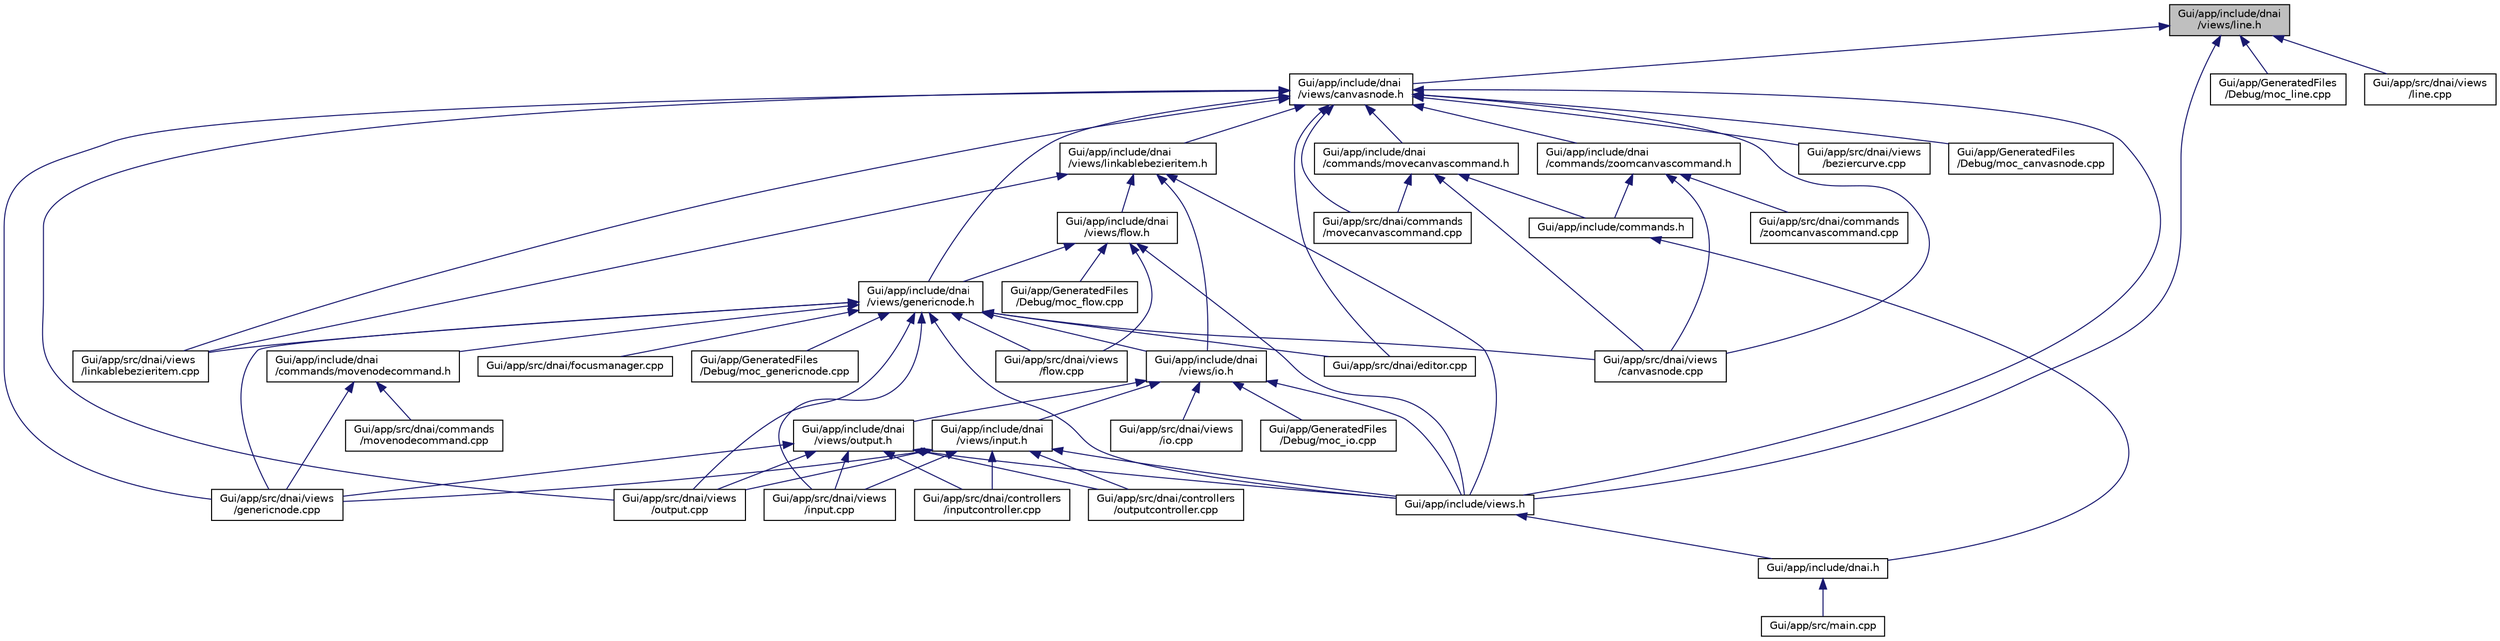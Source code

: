 digraph "Gui/app/include/dnai/views/line.h"
{
  edge [fontname="Helvetica",fontsize="10",labelfontname="Helvetica",labelfontsize="10"];
  node [fontname="Helvetica",fontsize="10",shape=record];
  Node1 [label="Gui/app/include/dnai\l/views/line.h",height=0.2,width=0.4,color="black", fillcolor="grey75", style="filled", fontcolor="black"];
  Node1 -> Node2 [dir="back",color="midnightblue",fontsize="10",style="solid",fontname="Helvetica"];
  Node2 [label="Gui/app/include/dnai\l/views/canvasnode.h",height=0.2,width=0.4,color="black", fillcolor="white", style="filled",URL="$canvasnode_8h.html"];
  Node2 -> Node3 [dir="back",color="midnightblue",fontsize="10",style="solid",fontname="Helvetica"];
  Node3 [label="Gui/app/GeneratedFiles\l/Debug/moc_canvasnode.cpp",height=0.2,width=0.4,color="black", fillcolor="white", style="filled",URL="$moc__canvasnode_8cpp.html"];
  Node2 -> Node4 [dir="back",color="midnightblue",fontsize="10",style="solid",fontname="Helvetica"];
  Node4 [label="Gui/app/include/dnai\l/views/linkablebezieritem.h",height=0.2,width=0.4,color="black", fillcolor="white", style="filled",URL="$views_2linkablebezieritem_8h.html"];
  Node4 -> Node5 [dir="back",color="midnightblue",fontsize="10",style="solid",fontname="Helvetica"];
  Node5 [label="Gui/app/include/dnai\l/views/flow.h",height=0.2,width=0.4,color="black", fillcolor="white", style="filled",URL="$views_2flow_8h.html"];
  Node5 -> Node6 [dir="back",color="midnightblue",fontsize="10",style="solid",fontname="Helvetica"];
  Node6 [label="Gui/app/GeneratedFiles\l/Debug/moc_flow.cpp",height=0.2,width=0.4,color="black", fillcolor="white", style="filled",URL="$moc__flow_8cpp.html"];
  Node5 -> Node7 [dir="back",color="midnightblue",fontsize="10",style="solid",fontname="Helvetica"];
  Node7 [label="Gui/app/include/dnai\l/views/genericnode.h",height=0.2,width=0.4,color="black", fillcolor="white", style="filled",URL="$genericnode_8h.html"];
  Node7 -> Node8 [dir="back",color="midnightblue",fontsize="10",style="solid",fontname="Helvetica"];
  Node8 [label="Gui/app/GeneratedFiles\l/Debug/moc_genericnode.cpp",height=0.2,width=0.4,color="black", fillcolor="white", style="filled",URL="$moc__genericnode_8cpp.html"];
  Node7 -> Node9 [dir="back",color="midnightblue",fontsize="10",style="solid",fontname="Helvetica"];
  Node9 [label="Gui/app/include/dnai\l/views/io.h",height=0.2,width=0.4,color="black", fillcolor="white", style="filled",URL="$io_8h.html"];
  Node9 -> Node10 [dir="back",color="midnightblue",fontsize="10",style="solid",fontname="Helvetica"];
  Node10 [label="Gui/app/GeneratedFiles\l/Debug/moc_io.cpp",height=0.2,width=0.4,color="black", fillcolor="white", style="filled",URL="$moc__io_8cpp.html"];
  Node9 -> Node11 [dir="back",color="midnightblue",fontsize="10",style="solid",fontname="Helvetica"];
  Node11 [label="Gui/app/include/dnai\l/views/input.h",height=0.2,width=0.4,color="black", fillcolor="white", style="filled",URL="$views_2input_8h.html"];
  Node11 -> Node12 [dir="back",color="midnightblue",fontsize="10",style="solid",fontname="Helvetica"];
  Node12 [label="Gui/app/include/views.h",height=0.2,width=0.4,color="black", fillcolor="white", style="filled",URL="$views_8h.html"];
  Node12 -> Node13 [dir="back",color="midnightblue",fontsize="10",style="solid",fontname="Helvetica"];
  Node13 [label="Gui/app/include/dnai.h",height=0.2,width=0.4,color="black", fillcolor="white", style="filled",URL="$dnai_8h.html"];
  Node13 -> Node14 [dir="back",color="midnightblue",fontsize="10",style="solid",fontname="Helvetica"];
  Node14 [label="Gui/app/src/main.cpp",height=0.2,width=0.4,color="black", fillcolor="white", style="filled",URL="$main_8cpp.html"];
  Node11 -> Node15 [dir="back",color="midnightblue",fontsize="10",style="solid",fontname="Helvetica"];
  Node15 [label="Gui/app/src/dnai/controllers\l/inputcontroller.cpp",height=0.2,width=0.4,color="black", fillcolor="white", style="filled",URL="$inputcontroller_8cpp.html"];
  Node11 -> Node16 [dir="back",color="midnightblue",fontsize="10",style="solid",fontname="Helvetica"];
  Node16 [label="Gui/app/src/dnai/controllers\l/outputcontroller.cpp",height=0.2,width=0.4,color="black", fillcolor="white", style="filled",URL="$outputcontroller_8cpp.html"];
  Node11 -> Node17 [dir="back",color="midnightblue",fontsize="10",style="solid",fontname="Helvetica"];
  Node17 [label="Gui/app/src/dnai/views\l/genericnode.cpp",height=0.2,width=0.4,color="black", fillcolor="white", style="filled",URL="$genericnode_8cpp.html"];
  Node11 -> Node18 [dir="back",color="midnightblue",fontsize="10",style="solid",fontname="Helvetica"];
  Node18 [label="Gui/app/src/dnai/views\l/input.cpp",height=0.2,width=0.4,color="black", fillcolor="white", style="filled",URL="$views_2input_8cpp.html"];
  Node11 -> Node19 [dir="back",color="midnightblue",fontsize="10",style="solid",fontname="Helvetica"];
  Node19 [label="Gui/app/src/dnai/views\l/output.cpp",height=0.2,width=0.4,color="black", fillcolor="white", style="filled",URL="$views_2output_8cpp.html"];
  Node9 -> Node20 [dir="back",color="midnightblue",fontsize="10",style="solid",fontname="Helvetica"];
  Node20 [label="Gui/app/include/dnai\l/views/output.h",height=0.2,width=0.4,color="black", fillcolor="white", style="filled",URL="$views_2output_8h.html"];
  Node20 -> Node12 [dir="back",color="midnightblue",fontsize="10",style="solid",fontname="Helvetica"];
  Node20 -> Node15 [dir="back",color="midnightblue",fontsize="10",style="solid",fontname="Helvetica"];
  Node20 -> Node16 [dir="back",color="midnightblue",fontsize="10",style="solid",fontname="Helvetica"];
  Node20 -> Node17 [dir="back",color="midnightblue",fontsize="10",style="solid",fontname="Helvetica"];
  Node20 -> Node18 [dir="back",color="midnightblue",fontsize="10",style="solid",fontname="Helvetica"];
  Node20 -> Node19 [dir="back",color="midnightblue",fontsize="10",style="solid",fontname="Helvetica"];
  Node9 -> Node12 [dir="back",color="midnightblue",fontsize="10",style="solid",fontname="Helvetica"];
  Node9 -> Node21 [dir="back",color="midnightblue",fontsize="10",style="solid",fontname="Helvetica"];
  Node21 [label="Gui/app/src/dnai/views\l/io.cpp",height=0.2,width=0.4,color="black", fillcolor="white", style="filled",URL="$io_8cpp.html"];
  Node7 -> Node22 [dir="back",color="midnightblue",fontsize="10",style="solid",fontname="Helvetica"];
  Node22 [label="Gui/app/include/dnai\l/commands/movenodecommand.h",height=0.2,width=0.4,color="black", fillcolor="white", style="filled",URL="$movenodecommand_8h.html"];
  Node22 -> Node23 [dir="back",color="midnightblue",fontsize="10",style="solid",fontname="Helvetica"];
  Node23 [label="Gui/app/src/dnai/commands\l/movenodecommand.cpp",height=0.2,width=0.4,color="black", fillcolor="white", style="filled",URL="$movenodecommand_8cpp.html"];
  Node22 -> Node17 [dir="back",color="midnightblue",fontsize="10",style="solid",fontname="Helvetica"];
  Node7 -> Node12 [dir="back",color="midnightblue",fontsize="10",style="solid",fontname="Helvetica"];
  Node7 -> Node24 [dir="back",color="midnightblue",fontsize="10",style="solid",fontname="Helvetica"];
  Node24 [label="Gui/app/src/dnai/editor.cpp",height=0.2,width=0.4,color="black", fillcolor="white", style="filled",URL="$editor_8cpp.html"];
  Node7 -> Node25 [dir="back",color="midnightblue",fontsize="10",style="solid",fontname="Helvetica"];
  Node25 [label="Gui/app/src/dnai/focusmanager.cpp",height=0.2,width=0.4,color="black", fillcolor="white", style="filled",URL="$focusmanager_8cpp.html"];
  Node7 -> Node26 [dir="back",color="midnightblue",fontsize="10",style="solid",fontname="Helvetica"];
  Node26 [label="Gui/app/src/dnai/views\l/canvasnode.cpp",height=0.2,width=0.4,color="black", fillcolor="white", style="filled",URL="$canvasnode_8cpp.html"];
  Node7 -> Node27 [dir="back",color="midnightblue",fontsize="10",style="solid",fontname="Helvetica"];
  Node27 [label="Gui/app/src/dnai/views\l/flow.cpp",height=0.2,width=0.4,color="black", fillcolor="white", style="filled",URL="$views_2flow_8cpp.html"];
  Node7 -> Node17 [dir="back",color="midnightblue",fontsize="10",style="solid",fontname="Helvetica"];
  Node7 -> Node18 [dir="back",color="midnightblue",fontsize="10",style="solid",fontname="Helvetica"];
  Node7 -> Node28 [dir="back",color="midnightblue",fontsize="10",style="solid",fontname="Helvetica"];
  Node28 [label="Gui/app/src/dnai/views\l/linkablebezieritem.cpp",height=0.2,width=0.4,color="black", fillcolor="white", style="filled",URL="$linkablebezieritem_8cpp.html"];
  Node7 -> Node19 [dir="back",color="midnightblue",fontsize="10",style="solid",fontname="Helvetica"];
  Node5 -> Node12 [dir="back",color="midnightblue",fontsize="10",style="solid",fontname="Helvetica"];
  Node5 -> Node27 [dir="back",color="midnightblue",fontsize="10",style="solid",fontname="Helvetica"];
  Node4 -> Node9 [dir="back",color="midnightblue",fontsize="10",style="solid",fontname="Helvetica"];
  Node4 -> Node12 [dir="back",color="midnightblue",fontsize="10",style="solid",fontname="Helvetica"];
  Node4 -> Node28 [dir="back",color="midnightblue",fontsize="10",style="solid",fontname="Helvetica"];
  Node2 -> Node7 [dir="back",color="midnightblue",fontsize="10",style="solid",fontname="Helvetica"];
  Node2 -> Node29 [dir="back",color="midnightblue",fontsize="10",style="solid",fontname="Helvetica"];
  Node29 [label="Gui/app/include/dnai\l/commands/movecanvascommand.h",height=0.2,width=0.4,color="black", fillcolor="white", style="filled",URL="$movecanvascommand_8h.html"];
  Node29 -> Node30 [dir="back",color="midnightblue",fontsize="10",style="solid",fontname="Helvetica"];
  Node30 [label="Gui/app/include/commands.h",height=0.2,width=0.4,color="black", fillcolor="white", style="filled",URL="$commands_8h.html"];
  Node30 -> Node13 [dir="back",color="midnightblue",fontsize="10",style="solid",fontname="Helvetica"];
  Node29 -> Node31 [dir="back",color="midnightblue",fontsize="10",style="solid",fontname="Helvetica"];
  Node31 [label="Gui/app/src/dnai/commands\l/movecanvascommand.cpp",height=0.2,width=0.4,color="black", fillcolor="white", style="filled",URL="$movecanvascommand_8cpp.html"];
  Node29 -> Node26 [dir="back",color="midnightblue",fontsize="10",style="solid",fontname="Helvetica"];
  Node2 -> Node32 [dir="back",color="midnightblue",fontsize="10",style="solid",fontname="Helvetica"];
  Node32 [label="Gui/app/include/dnai\l/commands/zoomcanvascommand.h",height=0.2,width=0.4,color="black", fillcolor="white", style="filled",URL="$zoomcanvascommand_8h.html"];
  Node32 -> Node30 [dir="back",color="midnightblue",fontsize="10",style="solid",fontname="Helvetica"];
  Node32 -> Node33 [dir="back",color="midnightblue",fontsize="10",style="solid",fontname="Helvetica"];
  Node33 [label="Gui/app/src/dnai/commands\l/zoomcanvascommand.cpp",height=0.2,width=0.4,color="black", fillcolor="white", style="filled",URL="$zoomcanvascommand_8cpp.html"];
  Node32 -> Node26 [dir="back",color="midnightblue",fontsize="10",style="solid",fontname="Helvetica"];
  Node2 -> Node12 [dir="back",color="midnightblue",fontsize="10",style="solid",fontname="Helvetica"];
  Node2 -> Node31 [dir="back",color="midnightblue",fontsize="10",style="solid",fontname="Helvetica"];
  Node2 -> Node24 [dir="back",color="midnightblue",fontsize="10",style="solid",fontname="Helvetica"];
  Node2 -> Node34 [dir="back",color="midnightblue",fontsize="10",style="solid",fontname="Helvetica"];
  Node34 [label="Gui/app/src/dnai/views\l/beziercurve.cpp",height=0.2,width=0.4,color="black", fillcolor="white", style="filled",URL="$beziercurve_8cpp.html"];
  Node2 -> Node26 [dir="back",color="midnightblue",fontsize="10",style="solid",fontname="Helvetica"];
  Node2 -> Node17 [dir="back",color="midnightblue",fontsize="10",style="solid",fontname="Helvetica"];
  Node2 -> Node28 [dir="back",color="midnightblue",fontsize="10",style="solid",fontname="Helvetica"];
  Node2 -> Node19 [dir="back",color="midnightblue",fontsize="10",style="solid",fontname="Helvetica"];
  Node1 -> Node35 [dir="back",color="midnightblue",fontsize="10",style="solid",fontname="Helvetica"];
  Node35 [label="Gui/app/GeneratedFiles\l/Debug/moc_line.cpp",height=0.2,width=0.4,color="black", fillcolor="white", style="filled",URL="$moc__line_8cpp.html"];
  Node1 -> Node12 [dir="back",color="midnightblue",fontsize="10",style="solid",fontname="Helvetica"];
  Node1 -> Node36 [dir="back",color="midnightblue",fontsize="10",style="solid",fontname="Helvetica"];
  Node36 [label="Gui/app/src/dnai/views\l/line.cpp",height=0.2,width=0.4,color="black", fillcolor="white", style="filled",URL="$line_8cpp.html"];
}
